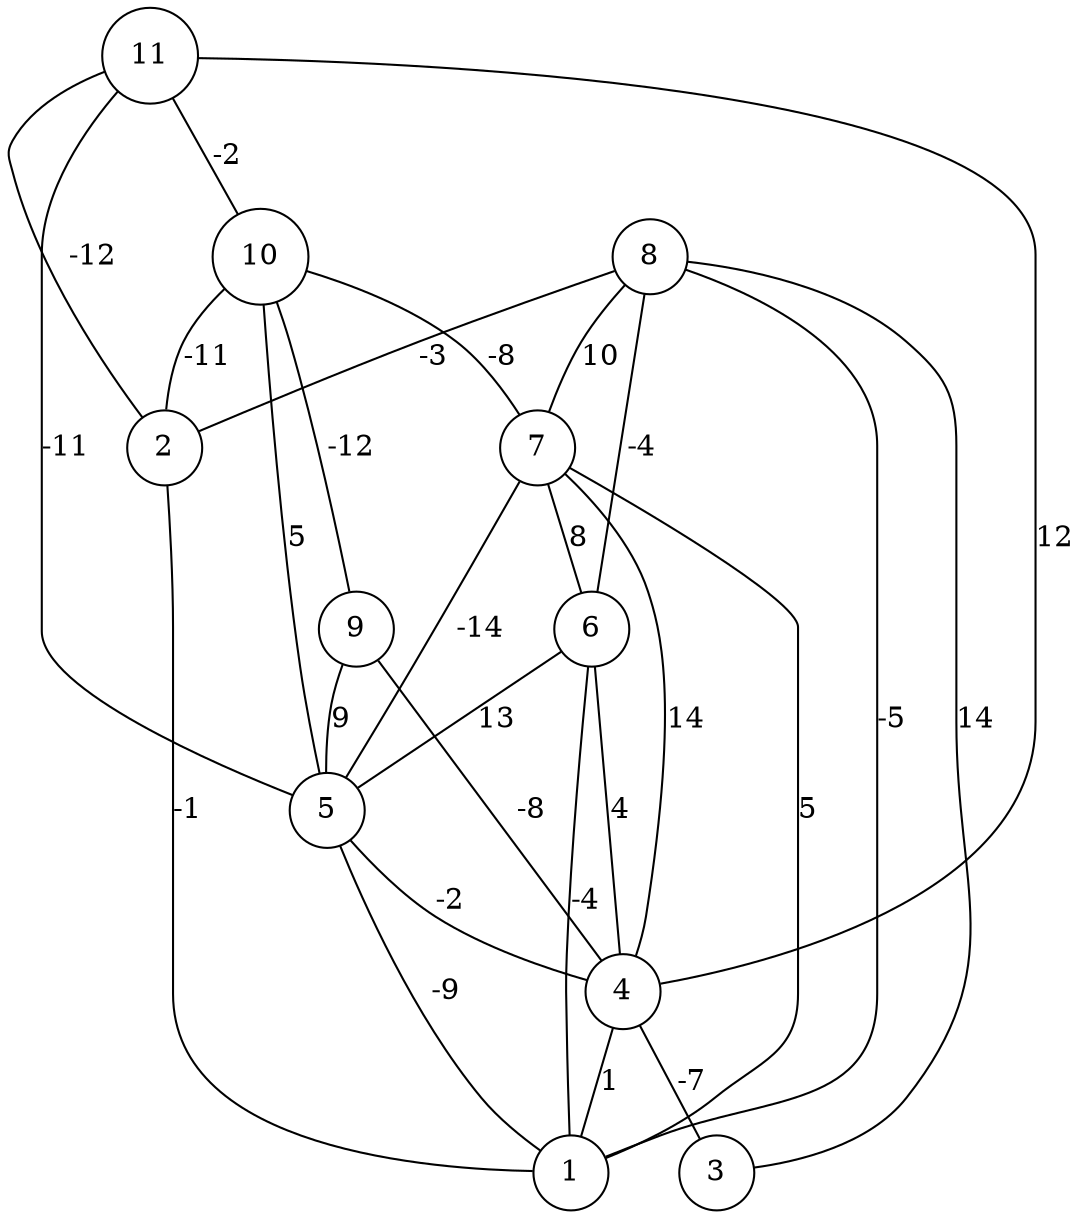 graph { 
	 fontname="Helvetica,Arial,sans-serif" 
	 node [shape = circle]; 
	 11 -- 2 [label = "-12"];
	 11 -- 4 [label = "12"];
	 11 -- 5 [label = "-11"];
	 11 -- 10 [label = "-2"];
	 10 -- 2 [label = "-11"];
	 10 -- 5 [label = "5"];
	 10 -- 7 [label = "-8"];
	 10 -- 9 [label = "-12"];
	 9 -- 4 [label = "-8"];
	 9 -- 5 [label = "9"];
	 8 -- 1 [label = "-5"];
	 8 -- 2 [label = "-3"];
	 8 -- 3 [label = "14"];
	 8 -- 6 [label = "-4"];
	 8 -- 7 [label = "10"];
	 7 -- 1 [label = "5"];
	 7 -- 4 [label = "14"];
	 7 -- 5 [label = "-14"];
	 7 -- 6 [label = "8"];
	 6 -- 1 [label = "-4"];
	 6 -- 4 [label = "4"];
	 6 -- 5 [label = "13"];
	 5 -- 1 [label = "-9"];
	 5 -- 4 [label = "-2"];
	 4 -- 1 [label = "1"];
	 4 -- 3 [label = "-7"];
	 2 -- 1 [label = "-1"];
	 1;
	 2;
	 3;
	 4;
	 5;
	 6;
	 7;
	 8;
	 9;
	 10;
	 11;
}
